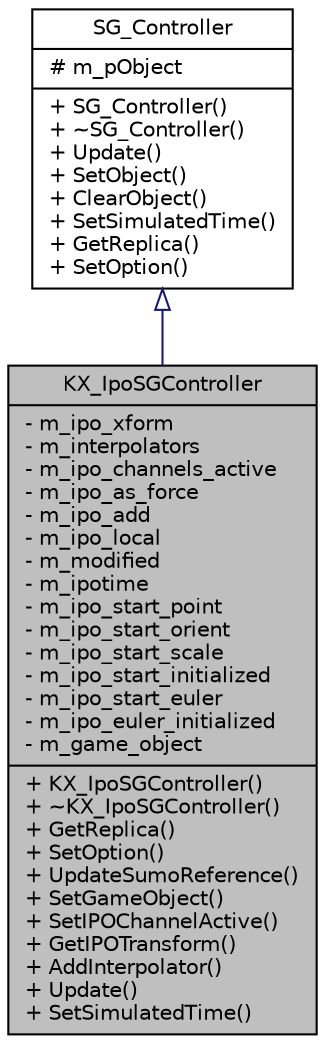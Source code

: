 digraph G
{
  edge [fontname="Helvetica",fontsize="10",labelfontname="Helvetica",labelfontsize="10"];
  node [fontname="Helvetica",fontsize="10",shape=record];
  Node1 [label="{KX_IpoSGController\n|- m_ipo_xform\l- m_interpolators\l- m_ipo_channels_active\l- m_ipo_as_force\l- m_ipo_add\l- m_ipo_local\l- m_modified\l- m_ipotime\l- m_ipo_start_point\l- m_ipo_start_orient\l- m_ipo_start_scale\l- m_ipo_start_initialized\l- m_ipo_start_euler\l- m_ipo_euler_initialized\l- m_game_object\l|+ KX_IpoSGController()\l+ ~KX_IpoSGController()\l+ GetReplica()\l+ SetOption()\l+ UpdateSumoReference()\l+ SetGameObject()\l+ SetIPOChannelActive()\l+ GetIPOTransform()\l+ AddInterpolator()\l+ Update()\l+ SetSimulatedTime()\l}",height=0.2,width=0.4,color="black", fillcolor="grey75", style="filled" fontcolor="black"];
  Node2 -> Node1 [dir=back,color="midnightblue",fontsize="10",style="solid",arrowtail="empty",fontname="Helvetica"];
  Node2 [label="{SG_Controller\n|# m_pObject\l|+ SG_Controller()\l+ ~SG_Controller()\l+ Update()\l+ SetObject()\l+ ClearObject()\l+ SetSimulatedTime()\l+ GetReplica()\l+ SetOption()\l}",height=0.2,width=0.4,color="black", fillcolor="white", style="filled",URL="$d6/d9e/classSG__Controller.html"];
}

